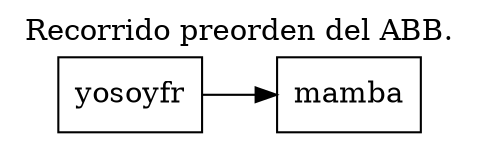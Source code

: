 digraph G{
 rankdir=LR;
labelloc = "t";
node [shape=record];
"yosoyfr"->"mamba"
graph[label="Recorrido preorden del ABB."];
}